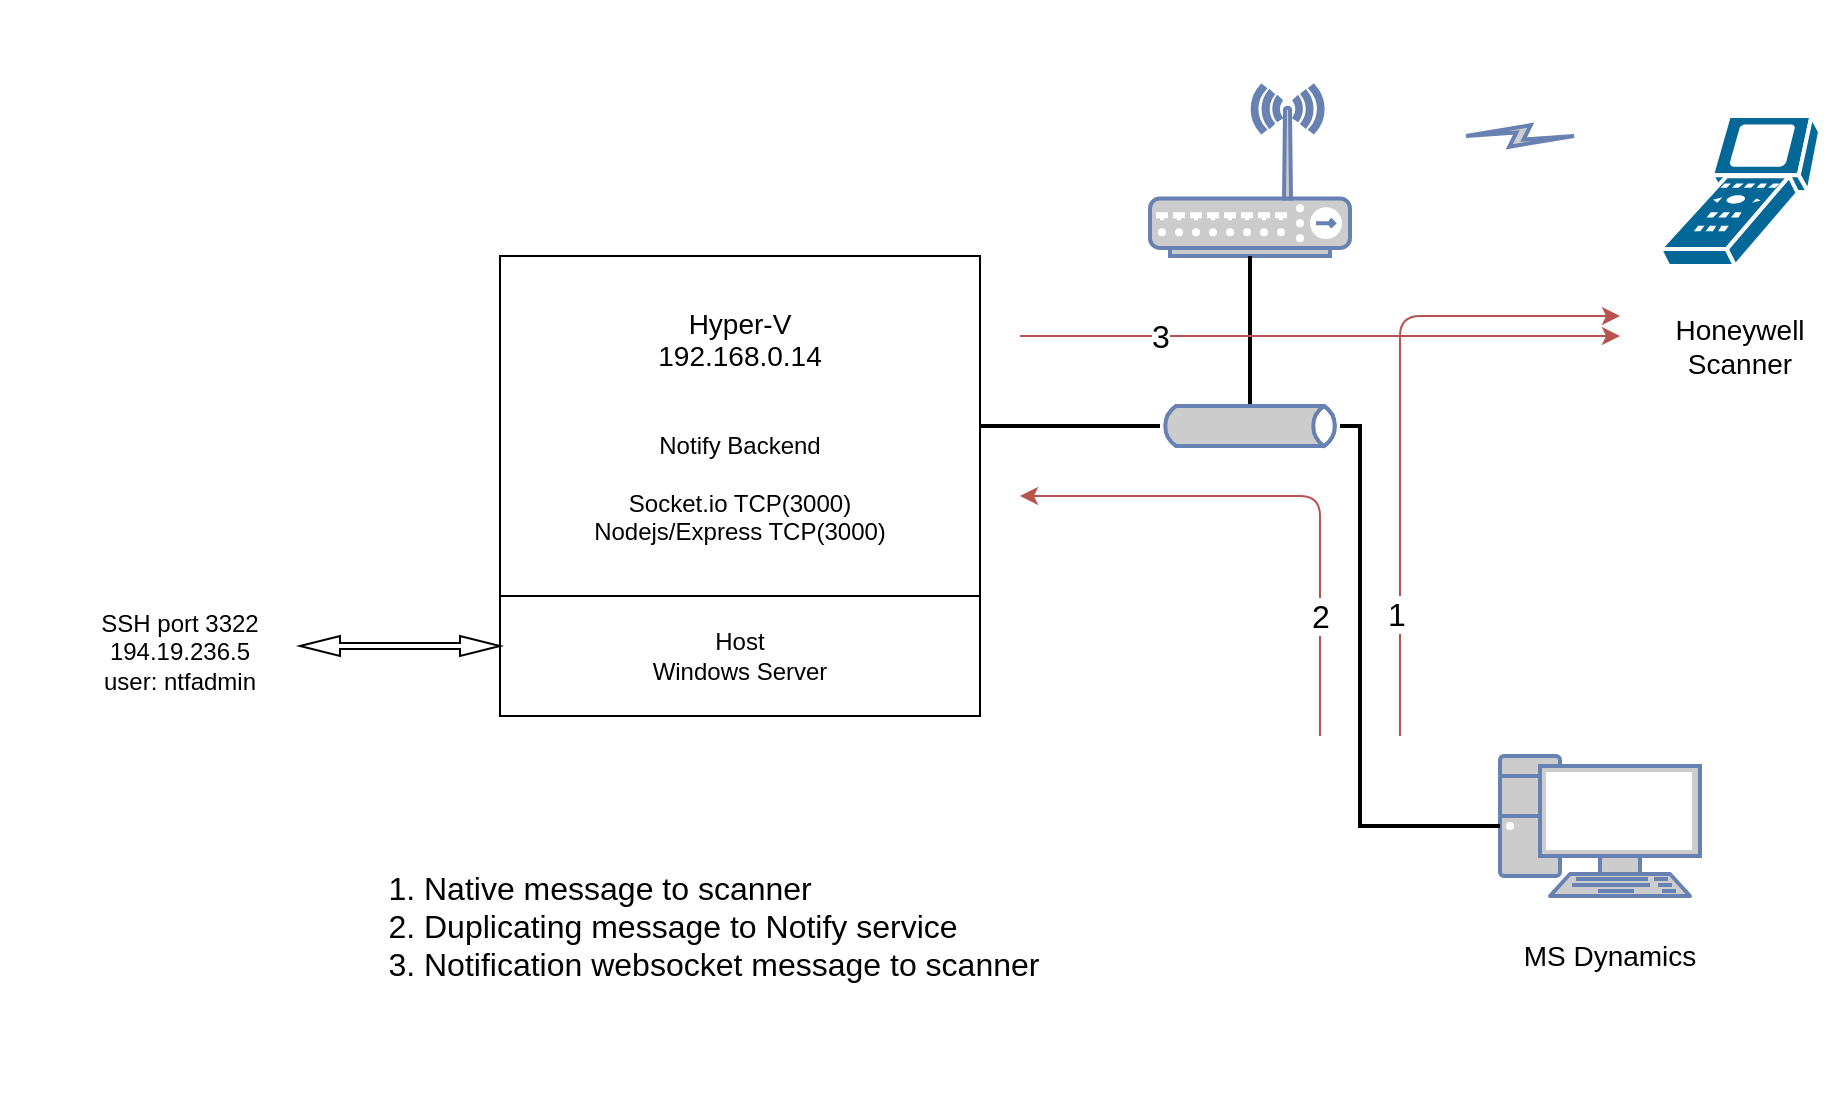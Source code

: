 <mxfile version="13.5.5" type="github"><diagram name="Page-1" id="bfe91b75-5d2c-26a0-9c1d-138518896778"><mxGraphModel dx="1422" dy="755" grid="1" gridSize="10" guides="1" tooltips="1" connect="1" arrows="1" fold="1" page="1" pageScale="1" pageWidth="1100" pageHeight="850" background="#ffffff" math="0" shadow="0"><root><mxCell id="0"/><mxCell id="1" parent="0"/><mxCell id="uBf4WlFnlG3D6gjFVoi6-39" value="" style="group" vertex="1" connectable="0" parent="1"><mxGeometry x="30" y="120" width="910" height="530" as="geometry"/></mxCell><mxCell id="uBf4WlFnlG3D6gjFVoi6-3" value="" style="fontColor=#0066CC;verticalAlign=top;verticalLabelPosition=bottom;labelPosition=center;align=center;html=1;outlineConnect=0;fillColor=#CCCCCC;strokeColor=#6881B3;gradientColor=none;gradientDirection=north;strokeWidth=2;shape=mxgraph.networks.pc;" vertex="1" parent="uBf4WlFnlG3D6gjFVoi6-39"><mxGeometry x="750" y="360" width="100" height="70" as="geometry"/></mxCell><mxCell id="uBf4WlFnlG3D6gjFVoi6-26" style="edgeStyle=orthogonalEdgeStyle;rounded=0;orthogonalLoop=1;jettySize=auto;html=1;startArrow=none;startFill=0;endArrow=none;endFill=0;strokeWidth=2;" edge="1" parent="uBf4WlFnlG3D6gjFVoi6-39" source="uBf4WlFnlG3D6gjFVoi6-9"><mxGeometry relative="1" as="geometry"><mxPoint x="580" y="195" as="targetPoint"/></mxGeometry></mxCell><mxCell id="uBf4WlFnlG3D6gjFVoi6-9" value="&lt;div style=&quot;font-size: 14px&quot;&gt;Hyper-V&lt;/div&gt;&lt;div style=&quot;font-size: 14px&quot;&gt;192.168.0.14&lt;/div&gt;&lt;div&gt;&lt;br&gt;&lt;/div&gt;&lt;div&gt;&lt;br&gt;&lt;/div&gt;&lt;div&gt;Notify Backend&lt;br&gt;&lt;/div&gt;&lt;div&gt;&lt;br&gt;&lt;/div&gt;&lt;div&gt;Socket.io TCP(3000)&lt;br&gt;&lt;/div&gt;&lt;div&gt;Nodejs/Express TCP(3000)&lt;br&gt;&lt;/div&gt;" style="rounded=0;whiteSpace=wrap;html=1;" vertex="1" parent="uBf4WlFnlG3D6gjFVoi6-39"><mxGeometry x="250" y="110" width="240" height="170" as="geometry"/></mxCell><mxCell id="uBf4WlFnlG3D6gjFVoi6-13" value="&lt;div&gt;Host&lt;br&gt;&lt;/div&gt;&lt;div&gt;Windows Server&lt;/div&gt;" style="rounded=0;whiteSpace=wrap;html=1;" vertex="1" parent="uBf4WlFnlG3D6gjFVoi6-39"><mxGeometry x="250" y="280" width="240" height="60" as="geometry"/></mxCell><mxCell id="uBf4WlFnlG3D6gjFVoi6-15" value="" style="shape=doubleArrow;whiteSpace=wrap;html=1;" vertex="1" parent="uBf4WlFnlG3D6gjFVoi6-39"><mxGeometry x="150" y="300" width="100" height="10" as="geometry"/></mxCell><mxCell id="uBf4WlFnlG3D6gjFVoi6-16" value="&lt;div&gt;SSH port 3322&lt;br&gt;&lt;div&gt;194.19.236.5&lt;/div&gt;&lt;/div&gt;&lt;div&gt;user: ntfadmin&lt;br&gt;&lt;/div&gt;&lt;div&gt;&lt;br&gt;&lt;/div&gt;" style="text;html=1;strokeColor=none;fillColor=none;align=center;verticalAlign=middle;whiteSpace=wrap;rounded=0;" vertex="1" parent="uBf4WlFnlG3D6gjFVoi6-39"><mxGeometry y="280" width="180" height="70" as="geometry"/></mxCell><mxCell id="uBf4WlFnlG3D6gjFVoi6-20" value="" style="html=1;outlineConnect=0;fillColor=#CCCCCC;strokeColor=#6881B3;gradientColor=none;gradientDirection=north;strokeWidth=2;shape=mxgraph.networks.comm_link_edge;html=1;" edge="1" parent="uBf4WlFnlG3D6gjFVoi6-39"><mxGeometry width="100" height="100" relative="1" as="geometry"><mxPoint x="730" y="50" as="sourcePoint"/><mxPoint x="790" y="50" as="targetPoint"/><Array as="points"><mxPoint x="760"/></Array></mxGeometry></mxCell><mxCell id="uBf4WlFnlG3D6gjFVoi6-22" value="" style="fontColor=#0066CC;verticalAlign=top;verticalLabelPosition=bottom;labelPosition=center;align=center;html=1;outlineConnect=0;fillColor=#CCCCCC;strokeColor=#6881B3;gradientColor=none;gradientDirection=north;strokeWidth=2;shape=mxgraph.networks.wireless_hub;" vertex="1" parent="uBf4WlFnlG3D6gjFVoi6-39"><mxGeometry x="575" y="25" width="100" height="85" as="geometry"/></mxCell><mxCell id="uBf4WlFnlG3D6gjFVoi6-24" value="" style="group" vertex="1" connectable="0" parent="uBf4WlFnlG3D6gjFVoi6-39"><mxGeometry x="830" y="40" width="80" height="125" as="geometry"/></mxCell><mxCell id="uBf4WlFnlG3D6gjFVoi6-2" value="" style="shape=mxgraph.cisco.computers_and_peripherals.scanner;html=1;dashed=0;fillColor=#036897;strokeColor=#ffffff;strokeWidth=2;verticalLabelPosition=bottom;verticalAlign=top" vertex="1" parent="uBf4WlFnlG3D6gjFVoi6-24"><mxGeometry width="80" height="75" as="geometry"/></mxCell><mxCell id="uBf4WlFnlG3D6gjFVoi6-21" value="&lt;div style=&quot;font-size: 14px;&quot;&gt;Honeywell&lt;/div&gt;&lt;div style=&quot;font-size: 14px;&quot;&gt;Scanner&lt;br style=&quot;font-size: 14px;&quot;&gt;&lt;/div&gt;" style="text;html=1;strokeColor=none;fillColor=none;align=center;verticalAlign=middle;whiteSpace=wrap;rounded=0;fontSize=14;" vertex="1" parent="uBf4WlFnlG3D6gjFVoi6-24"><mxGeometry x="20" y="105" width="40" height="20" as="geometry"/></mxCell><mxCell id="uBf4WlFnlG3D6gjFVoi6-37" style="edgeStyle=orthogonalEdgeStyle;rounded=0;orthogonalLoop=1;jettySize=auto;html=1;entryX=0.5;entryY=1;entryDx=0;entryDy=0;entryPerimeter=0;startArrow=none;startFill=0;endArrow=none;endFill=0;strokeWidth=2;fontSize=14;" edge="1" parent="uBf4WlFnlG3D6gjFVoi6-39" source="uBf4WlFnlG3D6gjFVoi6-25" target="uBf4WlFnlG3D6gjFVoi6-22"><mxGeometry relative="1" as="geometry"/></mxCell><mxCell id="uBf4WlFnlG3D6gjFVoi6-38" style="edgeStyle=orthogonalEdgeStyle;rounded=0;orthogonalLoop=1;jettySize=auto;html=1;entryX=0;entryY=0.5;entryDx=0;entryDy=0;entryPerimeter=0;startArrow=none;startFill=0;endArrow=none;endFill=0;strokeWidth=2;fontSize=14;" edge="1" parent="uBf4WlFnlG3D6gjFVoi6-39" target="uBf4WlFnlG3D6gjFVoi6-3"><mxGeometry relative="1" as="geometry"><mxPoint x="670" y="195" as="sourcePoint"/><Array as="points"><mxPoint x="680" y="195"/><mxPoint x="680" y="395"/></Array></mxGeometry></mxCell><mxCell id="uBf4WlFnlG3D6gjFVoi6-25" value="" style="html=1;outlineConnect=0;fillColor=#CCCCCC;strokeColor=#6881B3;gradientColor=none;gradientDirection=north;strokeWidth=2;shape=mxgraph.networks.bus;gradientColor=none;gradientDirection=north;fontColor=#ffffff;perimeter=backbonePerimeter;backboneSize=20;" vertex="1" parent="uBf4WlFnlG3D6gjFVoi6-39"><mxGeometry x="580" y="192.5" width="90" height="5" as="geometry"/></mxCell><mxCell id="uBf4WlFnlG3D6gjFVoi6-29" value="" style="endArrow=classic;html=1;fillColor=#f8cecc;strokeColor=#b85450;" edge="1" parent="uBf4WlFnlG3D6gjFVoi6-39"><mxGeometry width="50" height="50" relative="1" as="geometry"><mxPoint x="700" y="350" as="sourcePoint"/><mxPoint x="810" y="140" as="targetPoint"/><Array as="points"><mxPoint x="700" y="140"/></Array></mxGeometry></mxCell><mxCell id="uBf4WlFnlG3D6gjFVoi6-32" value="1" style="edgeLabel;html=1;align=center;verticalAlign=middle;resizable=0;points=[];labelBorderColor=none;fontSize=16;" vertex="1" connectable="0" parent="uBf4WlFnlG3D6gjFVoi6-29"><mxGeometry x="-0.619" y="2" relative="1" as="geometry"><mxPoint as="offset"/></mxGeometry></mxCell><mxCell id="uBf4WlFnlG3D6gjFVoi6-30" value="3" style="endArrow=classic;html=1;fontSize=16;fillColor=#f8cecc;strokeColor=#b85450;" edge="1" parent="uBf4WlFnlG3D6gjFVoi6-39"><mxGeometry x="-0.533" width="50" height="50" relative="1" as="geometry"><mxPoint x="510" y="150" as="sourcePoint"/><mxPoint x="810" y="150" as="targetPoint"/><mxPoint as="offset"/></mxGeometry></mxCell><mxCell id="uBf4WlFnlG3D6gjFVoi6-31" value="2" style="endArrow=classic;html=1;fillColor=#f8cecc;strokeColor=#b85450;fontSize=16;" edge="1" parent="uBf4WlFnlG3D6gjFVoi6-39"><mxGeometry x="-0.556" width="50" height="50" relative="1" as="geometry"><mxPoint x="660" y="350" as="sourcePoint"/><mxPoint x="510" y="230" as="targetPoint"/><Array as="points"><mxPoint x="660" y="230"/></Array><mxPoint as="offset"/></mxGeometry></mxCell><mxCell id="uBf4WlFnlG3D6gjFVoi6-33" value="&lt;div align=&quot;left&quot;&gt;&lt;ol&gt;&lt;li&gt;Native message to scanner&lt;/li&gt;&lt;li&gt;Duplicating message to Notify service&lt;/li&gt;&lt;li&gt;Notification websocket message to scanner&lt;br&gt;&lt;/li&gt;&lt;/ol&gt;&lt;/div&gt;" style="text;html=1;strokeColor=none;fillColor=none;align=left;verticalAlign=middle;whiteSpace=wrap;rounded=0;fontSize=16;" vertex="1" parent="uBf4WlFnlG3D6gjFVoi6-39"><mxGeometry x="170" y="360" width="410" height="170" as="geometry"/></mxCell><mxCell id="uBf4WlFnlG3D6gjFVoi6-35" value="MS Dynamics" style="text;html=1;strokeColor=none;fillColor=none;align=center;verticalAlign=middle;whiteSpace=wrap;rounded=0;fontSize=14;" vertex="1" parent="uBf4WlFnlG3D6gjFVoi6-39"><mxGeometry x="730" y="450" width="150" height="20" as="geometry"/></mxCell></root></mxGraphModel></diagram></mxfile>